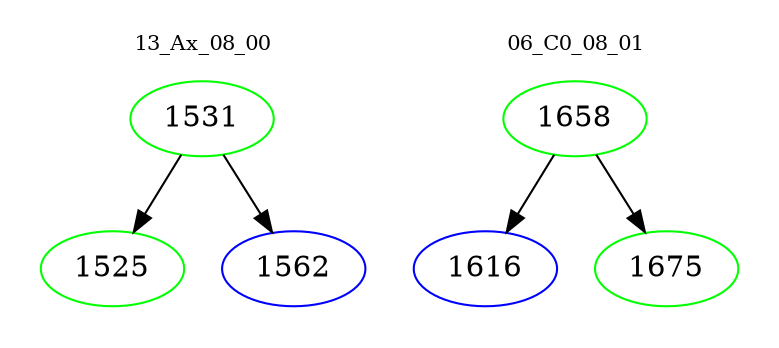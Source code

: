 digraph{
subgraph cluster_0 {
color = white
label = "13_Ax_08_00";
fontsize=10;
T0_1531 [label="1531", color="green"]
T0_1531 -> T0_1525 [color="black"]
T0_1525 [label="1525", color="green"]
T0_1531 -> T0_1562 [color="black"]
T0_1562 [label="1562", color="blue"]
}
subgraph cluster_1 {
color = white
label = "06_C0_08_01";
fontsize=10;
T1_1658 [label="1658", color="green"]
T1_1658 -> T1_1616 [color="black"]
T1_1616 [label="1616", color="blue"]
T1_1658 -> T1_1675 [color="black"]
T1_1675 [label="1675", color="green"]
}
}
